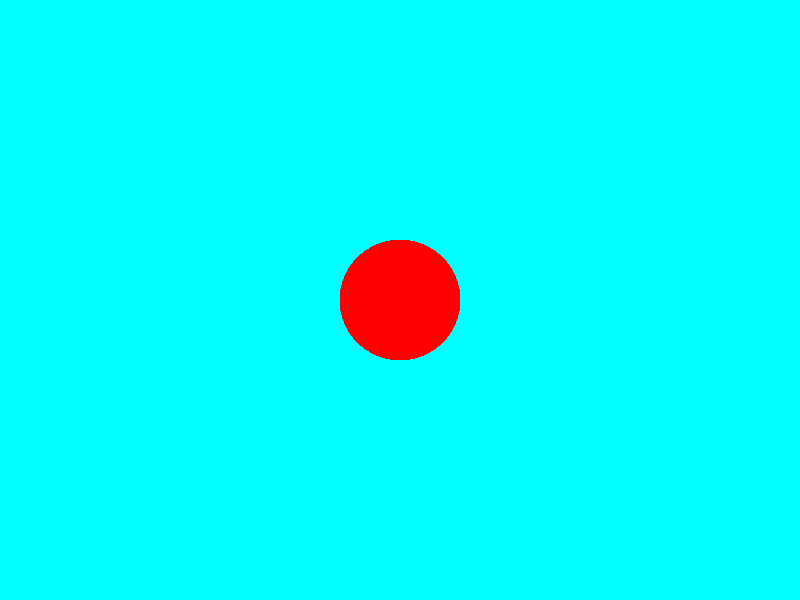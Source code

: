 #include "colors.inc"

// définition de la couleur de fond
background { color Cyan }

// positionnement de la caméra
camera {
  location <0, 0, -10 + clock * 8>
  look_at <0, 0, 0>
}

// définition d'une source
light_source {
  <2, 4, -3>
  color White
}

// définition d'une sphère
sphere {
  <0, 0, 0>, 1
  texture {
    pigment { Red }
  }
}